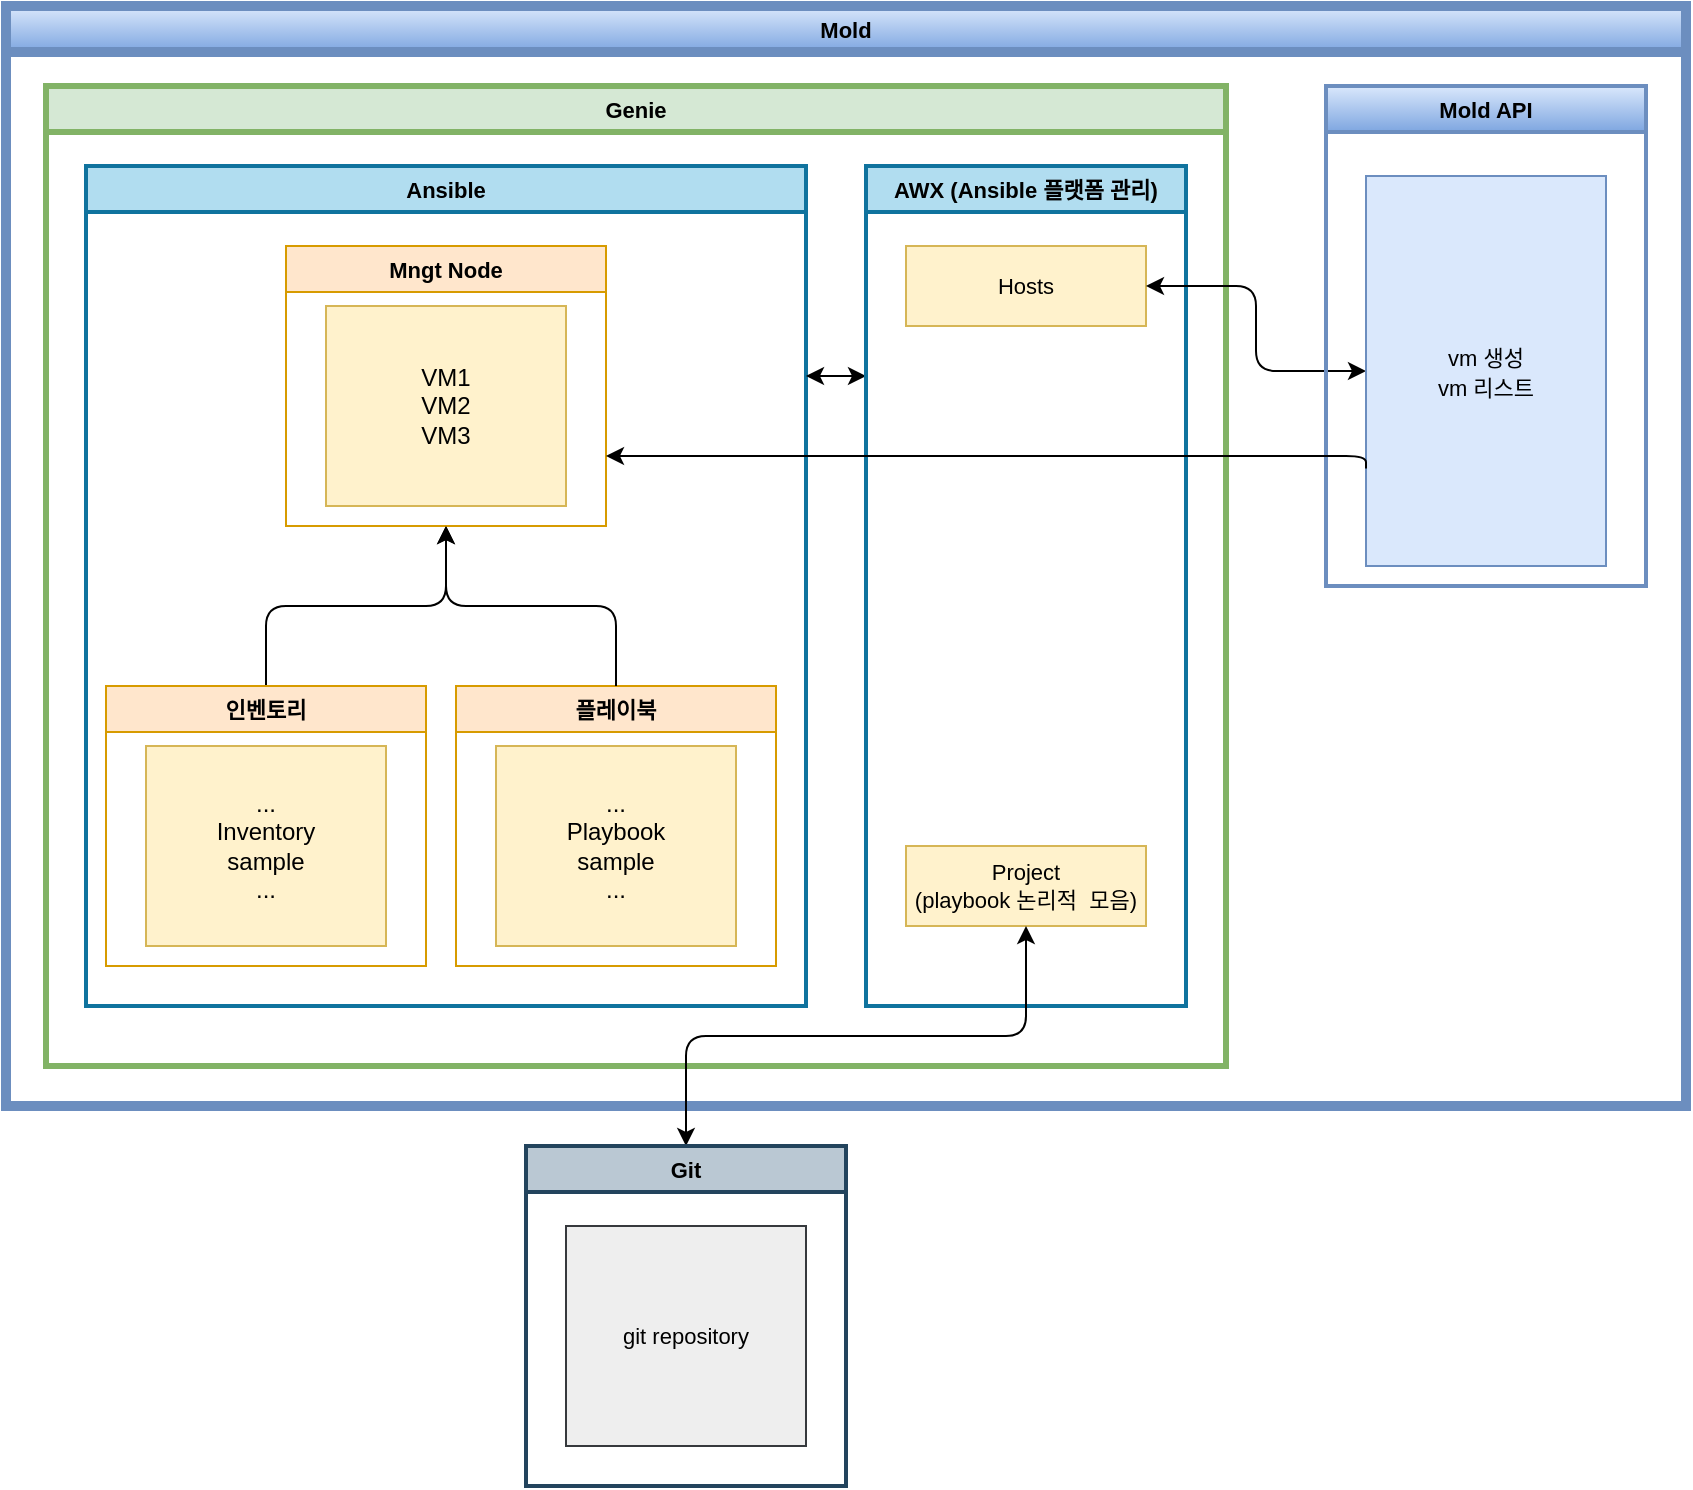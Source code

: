 <mxfile version="16.5.3" type="github" pages="2">
  <diagram id="2bAznApdGgNUuWqxyC43" name="페이지-1">
    <mxGraphModel dx="979" dy="668" grid="1" gridSize="10" guides="1" tooltips="1" connect="1" arrows="1" fold="1" page="1" pageScale="1" pageWidth="1169" pageHeight="827" math="0" shadow="0">
      <root>
        <mxCell id="0" />
        <mxCell id="1" parent="0" />
        <mxCell id="uKwqtShbSjY22pOxoT1e-37" value="Mold" style="swimlane;fontSize=11;fillColor=#dae8fc;strokeColor=#6c8ebf;gradientColor=#7ea6e0;strokeWidth=5;" parent="1" vertex="1">
          <mxGeometry x="280" y="80" width="840" height="550" as="geometry" />
        </mxCell>
        <mxCell id="uKwqtShbSjY22pOxoT1e-43" value="Genie" style="swimlane;fontSize=11;fillColor=#d5e8d4;strokeColor=#82b366;strokeWidth=3;" parent="uKwqtShbSjY22pOxoT1e-37" vertex="1">
          <mxGeometry x="20" y="40" width="590" height="490" as="geometry" />
        </mxCell>
        <mxCell id="uKwqtShbSjY22pOxoT1e-52" value="Ansible" style="swimlane;fontSize=11;fillColor=#b1ddf0;strokeColor=#10739e;strokeWidth=2;" parent="uKwqtShbSjY22pOxoT1e-43" vertex="1">
          <mxGeometry x="20" y="40" width="360" height="420" as="geometry" />
        </mxCell>
        <mxCell id="6JkhRLZFluvD_DwzWAJE-4" style="edgeStyle=orthogonalEdgeStyle;orthogonalLoop=1;jettySize=auto;html=1;exitX=0.5;exitY=0;exitDx=0;exitDy=0;entryX=0.5;entryY=1;entryDx=0;entryDy=0;fontSize=12;rounded=1;" edge="1" parent="uKwqtShbSjY22pOxoT1e-52" source="uKwqtShbSjY22pOxoT1e-27" target="6JkhRLZFluvD_DwzWAJE-1">
          <mxGeometry relative="1" as="geometry" />
        </mxCell>
        <mxCell id="uKwqtShbSjY22pOxoT1e-27" value="인벤토리" style="swimlane;fontSize=11;fillColor=#ffe6cc;strokeColor=#d79b00;" parent="uKwqtShbSjY22pOxoT1e-52" vertex="1">
          <mxGeometry x="10" y="260" width="160" height="140" as="geometry" />
        </mxCell>
        <mxCell id="uKwqtShbSjY22pOxoT1e-31" value="...&lt;br&gt;Inventory&lt;br&gt;sample&lt;br&gt;..." style="rounded=0;whiteSpace=wrap;html=1;fillColor=#fff2cc;strokeColor=#d6b656;" parent="uKwqtShbSjY22pOxoT1e-27" vertex="1">
          <mxGeometry x="20" y="30" width="120" height="100" as="geometry" />
        </mxCell>
        <mxCell id="uKwqtShbSjY22pOxoT1e-39" value="플레이북" style="swimlane;fontSize=11;fillColor=#ffe6cc;strokeColor=#d79b00;" parent="uKwqtShbSjY22pOxoT1e-52" vertex="1">
          <mxGeometry x="185" y="260" width="160" height="140" as="geometry" />
        </mxCell>
        <mxCell id="uKwqtShbSjY22pOxoT1e-40" value="&lt;div&gt;&lt;font style=&quot;font-size: 12px&quot;&gt;...&lt;/font&gt;&lt;/div&gt;&lt;div&gt;&lt;font style=&quot;font-size: 12px&quot;&gt;Playbook&lt;/font&gt;&lt;/div&gt;&lt;div&gt;&lt;font style=&quot;font-size: 12px&quot;&gt;sample&lt;/font&gt;&lt;/div&gt;&lt;div&gt;&lt;font style=&quot;font-size: 12px&quot;&gt;...&lt;/font&gt;&lt;/div&gt;" style="rounded=0;whiteSpace=wrap;html=1;fillColor=#fff2cc;strokeColor=#d6b656;" parent="uKwqtShbSjY22pOxoT1e-39" vertex="1">
          <mxGeometry x="20" y="30" width="120" height="100" as="geometry" />
        </mxCell>
        <mxCell id="6JkhRLZFluvD_DwzWAJE-1" value="Mngt Node" style="swimlane;fontSize=11;fillColor=#ffe6cc;strokeColor=#d79b00;" vertex="1" parent="uKwqtShbSjY22pOxoT1e-52">
          <mxGeometry x="100" y="40" width="160" height="140" as="geometry" />
        </mxCell>
        <mxCell id="6JkhRLZFluvD_DwzWAJE-2" value="VM1&lt;br&gt;VM2&lt;br&gt;VM3" style="rounded=0;whiteSpace=wrap;html=1;fillColor=#fff2cc;strokeColor=#d6b656;" vertex="1" parent="6JkhRLZFluvD_DwzWAJE-1">
          <mxGeometry x="20" y="30" width="120" height="100" as="geometry" />
        </mxCell>
        <mxCell id="6JkhRLZFluvD_DwzWAJE-5" style="edgeStyle=orthogonalEdgeStyle;orthogonalLoop=1;jettySize=auto;html=1;exitX=0.5;exitY=0;exitDx=0;exitDy=0;entryX=0.5;entryY=1;entryDx=0;entryDy=0;fontSize=12;rounded=1;" edge="1" parent="uKwqtShbSjY22pOxoT1e-52" source="uKwqtShbSjY22pOxoT1e-39" target="6JkhRLZFluvD_DwzWAJE-1">
          <mxGeometry relative="1" as="geometry">
            <mxPoint x="100" y="270" as="sourcePoint" />
            <mxPoint x="190" y="190" as="targetPoint" />
          </mxGeometry>
        </mxCell>
        <mxCell id="uKwqtShbSjY22pOxoT1e-64" style="edgeStyle=orthogonalEdgeStyle;rounded=1;orthogonalLoop=1;jettySize=auto;html=1;exitX=0;exitY=0.25;exitDx=0;exitDy=0;entryX=1;entryY=0.25;entryDx=0;entryDy=0;fontSize=11;startArrow=classic;startFill=1;" parent="uKwqtShbSjY22pOxoT1e-43" source="uKwqtShbSjY22pOxoT1e-41" target="uKwqtShbSjY22pOxoT1e-52" edge="1">
          <mxGeometry relative="1" as="geometry">
            <mxPoint x="375" y="210" as="sourcePoint" />
            <mxPoint x="285" y="270" as="targetPoint" />
          </mxGeometry>
        </mxCell>
        <mxCell id="uKwqtShbSjY22pOxoT1e-41" value="AWX (Ansible 플랫폼 관리)" style="swimlane;fontSize=11;fillColor=#b1ddf0;strokeColor=#10739e;strokeWidth=2;" parent="uKwqtShbSjY22pOxoT1e-43" vertex="1">
          <mxGeometry x="410" y="40" width="160" height="420" as="geometry" />
        </mxCell>
        <mxCell id="uKwqtShbSjY22pOxoT1e-42" value="&lt;div style=&quot;font-size: 11px&quot;&gt;Hosts&lt;/div&gt;" style="rounded=0;whiteSpace=wrap;html=1;fillColor=#fff2cc;strokeColor=#d6b656;" parent="uKwqtShbSjY22pOxoT1e-41" vertex="1">
          <mxGeometry x="20" y="40" width="120" height="40" as="geometry" />
        </mxCell>
        <mxCell id="uKwqtShbSjY22pOxoT1e-62" value="&lt;div style=&quot;font-size: 11px&quot;&gt;Project&lt;br&gt;(playbook 논리적&amp;nbsp; 모음)&lt;/div&gt;" style="rounded=0;whiteSpace=wrap;html=1;fillColor=#fff2cc;strokeColor=#d6b656;" parent="uKwqtShbSjY22pOxoT1e-41" vertex="1">
          <mxGeometry x="20" y="340" width="120" height="40" as="geometry" />
        </mxCell>
        <mxCell id="uKwqtShbSjY22pOxoT1e-63" style="edgeStyle=orthogonalEdgeStyle;rounded=1;orthogonalLoop=1;jettySize=auto;html=1;entryX=1;entryY=0.5;entryDx=0;entryDy=0;fontSize=11;startArrow=classic;startFill=1;exitX=0;exitY=0.5;exitDx=0;exitDy=0;" parent="uKwqtShbSjY22pOxoT1e-37" source="uKwqtShbSjY22pOxoT1e-48" target="uKwqtShbSjY22pOxoT1e-42" edge="1">
          <mxGeometry relative="1" as="geometry">
            <mxPoint x="510" y="140" as="sourcePoint" />
          </mxGeometry>
        </mxCell>
        <mxCell id="uKwqtShbSjY22pOxoT1e-47" value="Mold API" style="swimlane;fontSize=11;fillColor=#dae8fc;strokeColor=#6c8ebf;gradientColor=#7ea6e0;strokeWidth=2;" parent="uKwqtShbSjY22pOxoT1e-37" vertex="1">
          <mxGeometry x="660" y="40" width="160" height="250" as="geometry" />
        </mxCell>
        <mxCell id="uKwqtShbSjY22pOxoT1e-48" value="&lt;div&gt;&lt;span style=&quot;font-size: 11px&quot;&gt;vm 생성&lt;/span&gt;&lt;/div&gt;&lt;div&gt;&lt;span style=&quot;font-size: 11px&quot;&gt;vm 리스트&lt;/span&gt;&lt;/div&gt;" style="rounded=0;whiteSpace=wrap;html=1;fillColor=#dae8fc;strokeColor=#6c8ebf;" parent="uKwqtShbSjY22pOxoT1e-47" vertex="1">
          <mxGeometry x="20" y="45" width="120" height="195" as="geometry" />
        </mxCell>
        <mxCell id="6JkhRLZFluvD_DwzWAJE-7" style="edgeStyle=orthogonalEdgeStyle;rounded=1;orthogonalLoop=1;jettySize=auto;html=1;exitX=0;exitY=0.75;exitDx=0;exitDy=0;entryX=1;entryY=0.75;entryDx=0;entryDy=0;fontSize=12;" edge="1" parent="uKwqtShbSjY22pOxoT1e-37" source="uKwqtShbSjY22pOxoT1e-48" target="6JkhRLZFluvD_DwzWAJE-1">
          <mxGeometry relative="1" as="geometry">
            <Array as="points">
              <mxPoint x="680" y="225" />
            </Array>
          </mxGeometry>
        </mxCell>
        <mxCell id="uKwqtShbSjY22pOxoT1e-61" style="edgeStyle=orthogonalEdgeStyle;rounded=1;orthogonalLoop=1;jettySize=auto;html=1;exitX=0.5;exitY=0;exitDx=0;exitDy=0;fontSize=11;startArrow=classic;startFill=1;entryX=0.5;entryY=1;entryDx=0;entryDy=0;" parent="1" source="uKwqtShbSjY22pOxoT1e-57" target="uKwqtShbSjY22pOxoT1e-62" edge="1">
          <mxGeometry relative="1" as="geometry">
            <mxPoint x="620" y="460" as="targetPoint" />
          </mxGeometry>
        </mxCell>
        <mxCell id="uKwqtShbSjY22pOxoT1e-57" value="Git" style="swimlane;fontSize=11;fillColor=#bac8d3;strokeColor=#23445d;strokeWidth=2;" parent="1" vertex="1">
          <mxGeometry x="540" y="650" width="160" height="170" as="geometry" />
        </mxCell>
        <mxCell id="uKwqtShbSjY22pOxoT1e-58" value="&lt;div style=&quot;font-size: 11px&quot;&gt;git repository&lt;/div&gt;" style="rounded=0;whiteSpace=wrap;html=1;fillColor=#eeeeee;strokeColor=#36393d;" parent="uKwqtShbSjY22pOxoT1e-57" vertex="1">
          <mxGeometry x="20" y="40" width="120" height="110" as="geometry" />
        </mxCell>
      </root>
    </mxGraphModel>
  </diagram>
  <diagram id="JD3kcysR6ows-mmAxUzD" name="페이지-2">
    <mxGraphModel dx="979" dy="668" grid="1" gridSize="10" guides="1" tooltips="1" connect="1" arrows="1" fold="1" page="1" pageScale="1" pageWidth="1169" pageHeight="827" math="0" shadow="0">
      <root>
        <mxCell id="WJXeG1z5nzzSaZv8-egn-0" />
        <mxCell id="WJXeG1z5nzzSaZv8-egn-1" parent="WJXeG1z5nzzSaZv8-egn-0" />
        <mxCell id="OF06GalrJhIkoyy3eRpx-2" value="" style="edgeStyle=orthogonalEdgeStyle;rounded=1;orthogonalLoop=1;jettySize=auto;html=1;fontSize=12;" edge="1" parent="WJXeG1z5nzzSaZv8-egn-1" source="OF06GalrJhIkoyy3eRpx-0" target="OF06GalrJhIkoyy3eRpx-1">
          <mxGeometry relative="1" as="geometry" />
        </mxCell>
        <mxCell id="OF06GalrJhIkoyy3eRpx-0" value="&lt;div style=&quot;font-size: 11px&quot;&gt;mold에서 vm3개 생성&lt;br&gt;&lt;/div&gt;" style="rounded=0;whiteSpace=wrap;html=1;fillColor=#fff2cc;strokeColor=#d6b656;" vertex="1" parent="WJXeG1z5nzzSaZv8-egn-1">
          <mxGeometry x="90" y="190" width="120" height="40" as="geometry" />
        </mxCell>
        <mxCell id="OF06GalrJhIkoyy3eRpx-1" value="&lt;div style=&quot;font-size: 11px&quot;&gt;vm1 - node&lt;/div&gt;&lt;div style=&quot;font-size: 11px&quot;&gt;vm2 - node&lt;/div&gt;&lt;div style=&quot;font-size: 11px&quot;&gt;vm3 - node&lt;/div&gt;" style="rounded=0;whiteSpace=wrap;html=1;fillColor=#fff2cc;strokeColor=#d6b656;" vertex="1" parent="WJXeG1z5nzzSaZv8-egn-1">
          <mxGeometry x="290" y="190" width="120" height="40" as="geometry" />
        </mxCell>
        <mxCell id="bB6e8zU2bSgU_iweRgRo-0" value="&lt;div style=&quot;font-size: 11px&quot;&gt;genie vm&lt;br&gt;&lt;/div&gt;" style="rounded=0;whiteSpace=wrap;html=1;fillColor=#fff2cc;strokeColor=#d6b656;" vertex="1" parent="WJXeG1z5nzzSaZv8-egn-1">
          <mxGeometry x="290" y="90" width="120" height="40" as="geometry" />
        </mxCell>
        <mxCell id="bB6e8zU2bSgU_iweRgRo-1" value="" style="edgeStyle=orthogonalEdgeStyle;rounded=1;orthogonalLoop=1;jettySize=auto;html=1;fontSize=12;exitX=0.5;exitY=1;exitDx=0;exitDy=0;entryX=0.5;entryY=0;entryDx=0;entryDy=0;" edge="1" parent="WJXeG1z5nzzSaZv8-egn-1" source="bB6e8zU2bSgU_iweRgRo-0" target="OF06GalrJhIkoyy3eRpx-1">
          <mxGeometry relative="1" as="geometry">
            <mxPoint x="220" y="220" as="sourcePoint" />
            <mxPoint x="300" y="220" as="targetPoint" />
          </mxGeometry>
        </mxCell>
        <mxCell id="bB6e8zU2bSgU_iweRgRo-2" value="&lt;div style=&quot;font-size: 11px&quot;&gt;mold&lt;br&gt;&lt;/div&gt;" style="rounded=0;whiteSpace=wrap;html=1;fillColor=#fff2cc;strokeColor=#d6b656;" vertex="1" parent="WJXeG1z5nzzSaZv8-egn-1">
          <mxGeometry x="80" y="30" width="120" height="40" as="geometry" />
        </mxCell>
        <mxCell id="bB6e8zU2bSgU_iweRgRo-3" value="" style="edgeStyle=orthogonalEdgeStyle;rounded=1;orthogonalLoop=1;jettySize=auto;html=1;fontSize=12;exitX=0.5;exitY=1;exitDx=0;exitDy=0;entryX=0.5;entryY=0;entryDx=0;entryDy=0;" edge="1" parent="WJXeG1z5nzzSaZv8-egn-1" source="bB6e8zU2bSgU_iweRgRo-2" target="OF06GalrJhIkoyy3eRpx-0">
          <mxGeometry relative="1" as="geometry">
            <mxPoint x="220" y="220" as="sourcePoint" />
            <mxPoint x="300" y="220" as="targetPoint" />
            <Array as="points">
              <mxPoint x="140" y="190" />
            </Array>
          </mxGeometry>
        </mxCell>
        <mxCell id="bB6e8zU2bSgU_iweRgRo-4" value="" style="edgeStyle=orthogonalEdgeStyle;rounded=1;orthogonalLoop=1;jettySize=auto;html=1;fontSize=12;exitX=1;exitY=0.5;exitDx=0;exitDy=0;entryX=0.5;entryY=0;entryDx=0;entryDy=0;" edge="1" parent="WJXeG1z5nzzSaZv8-egn-1" source="bB6e8zU2bSgU_iweRgRo-2" target="bB6e8zU2bSgU_iweRgRo-0">
          <mxGeometry relative="1" as="geometry">
            <mxPoint x="230" y="230" as="sourcePoint" />
            <mxPoint x="310" y="230" as="targetPoint" />
          </mxGeometry>
        </mxCell>
      </root>
    </mxGraphModel>
  </diagram>
</mxfile>
